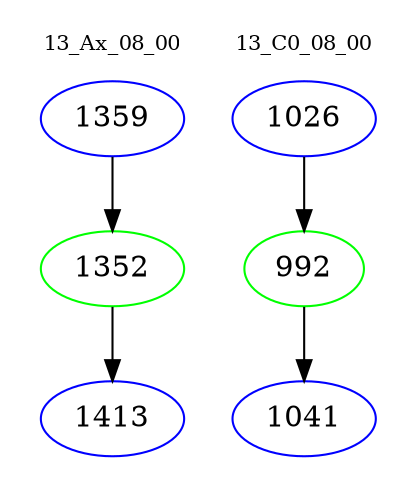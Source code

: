 digraph{
subgraph cluster_0 {
color = white
label = "13_Ax_08_00";
fontsize=10;
T0_1359 [label="1359", color="blue"]
T0_1359 -> T0_1352 [color="black"]
T0_1352 [label="1352", color="green"]
T0_1352 -> T0_1413 [color="black"]
T0_1413 [label="1413", color="blue"]
}
subgraph cluster_1 {
color = white
label = "13_C0_08_00";
fontsize=10;
T1_1026 [label="1026", color="blue"]
T1_1026 -> T1_992 [color="black"]
T1_992 [label="992", color="green"]
T1_992 -> T1_1041 [color="black"]
T1_1041 [label="1041", color="blue"]
}
}

